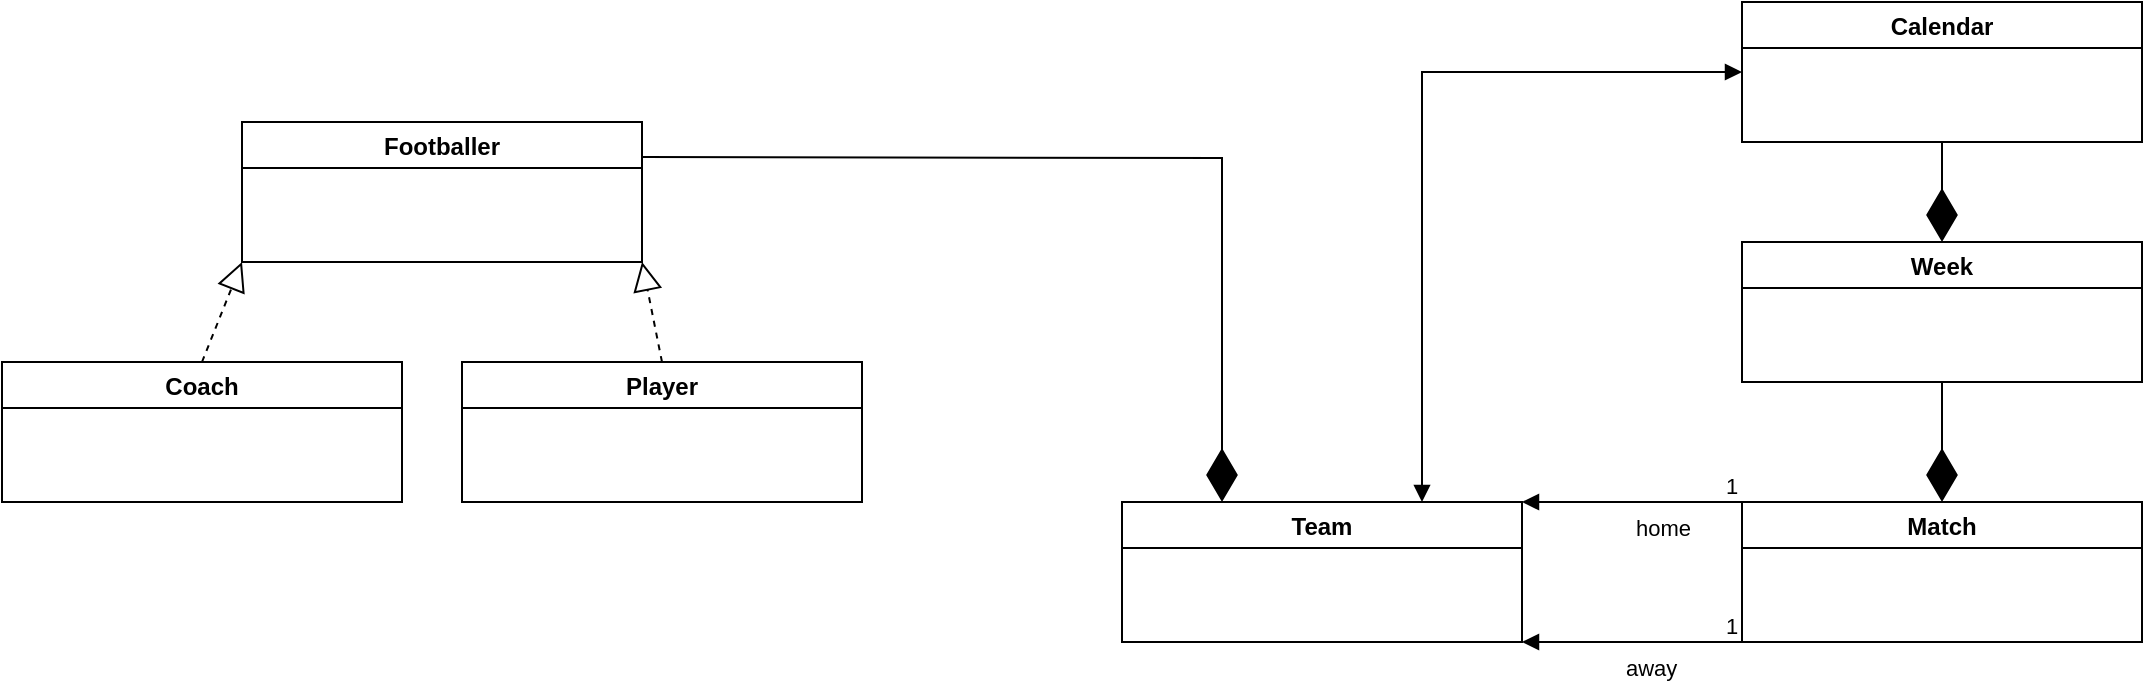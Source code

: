 <mxfile version="15.7.3" type="github">
  <diagram id="R2lEEEUBdFMjLlhIrx00" name="Main Model">
    <mxGraphModel dx="1888" dy="547" grid="1" gridSize="10" guides="1" tooltips="1" connect="1" arrows="1" fold="1" page="1" pageScale="1" pageWidth="850" pageHeight="1100" math="0" shadow="0" extFonts="Permanent Marker^https://fonts.googleapis.com/css?family=Permanent+Marker">
      <root>
        <mxCell id="0" />
        <mxCell id="1" parent="0" />
        <mxCell id="yIJliMgclkVbOiJhYALE-7" value="Footballer" style="swimlane;" vertex="1" parent="1">
          <mxGeometry x="-150" y="170" width="200" height="70" as="geometry" />
        </mxCell>
        <mxCell id="yIJliMgclkVbOiJhYALE-8" value="Player" style="swimlane;" vertex="1" parent="1">
          <mxGeometry x="-40" y="290" width="200" height="70" as="geometry" />
        </mxCell>
        <mxCell id="yIJliMgclkVbOiJhYALE-9" value="Coach" style="swimlane;" vertex="1" parent="1">
          <mxGeometry x="-270" y="290" width="200" height="70" as="geometry" />
        </mxCell>
        <mxCell id="yIJliMgclkVbOiJhYALE-10" value="" style="endArrow=block;dashed=1;endFill=0;endSize=12;html=1;rounded=0;entryX=0;entryY=1;entryDx=0;entryDy=0;exitX=0.5;exitY=0;exitDx=0;exitDy=0;" edge="1" parent="1" source="yIJliMgclkVbOiJhYALE-9" target="yIJliMgclkVbOiJhYALE-7">
          <mxGeometry width="160" relative="1" as="geometry">
            <mxPoint x="90" y="360" as="sourcePoint" />
            <mxPoint x="250" y="360" as="targetPoint" />
          </mxGeometry>
        </mxCell>
        <mxCell id="yIJliMgclkVbOiJhYALE-11" value="" style="endArrow=block;dashed=1;endFill=0;endSize=12;html=1;rounded=0;entryX=1;entryY=1;entryDx=0;entryDy=0;exitX=0.5;exitY=0;exitDx=0;exitDy=0;" edge="1" parent="1" source="yIJliMgclkVbOiJhYALE-8" target="yIJliMgclkVbOiJhYALE-7">
          <mxGeometry width="160" relative="1" as="geometry">
            <mxPoint x="90" y="360" as="sourcePoint" />
            <mxPoint x="250" y="360" as="targetPoint" />
          </mxGeometry>
        </mxCell>
        <mxCell id="yIJliMgclkVbOiJhYALE-12" value="Calendar" style="swimlane;" vertex="1" parent="1">
          <mxGeometry x="600" y="110" width="200" height="70" as="geometry" />
        </mxCell>
        <mxCell id="yIJliMgclkVbOiJhYALE-14" value="" style="endArrow=diamondThin;endFill=1;endSize=24;html=1;rounded=0;exitX=0.5;exitY=1;exitDx=0;exitDy=0;entryX=0.5;entryY=0;entryDx=0;entryDy=0;" edge="1" parent="1" source="yIJliMgclkVbOiJhYALE-12" target="yIJliMgclkVbOiJhYALE-15">
          <mxGeometry width="160" relative="1" as="geometry">
            <mxPoint x="600" y="280" as="sourcePoint" />
            <mxPoint x="760" y="280" as="targetPoint" />
          </mxGeometry>
        </mxCell>
        <mxCell id="yIJliMgclkVbOiJhYALE-15" value="Week" style="swimlane;" vertex="1" parent="1">
          <mxGeometry x="600" y="230" width="200" height="70" as="geometry" />
        </mxCell>
        <mxCell id="yIJliMgclkVbOiJhYALE-16" value="Match" style="swimlane;" vertex="1" parent="1">
          <mxGeometry x="600" y="360" width="200" height="70" as="geometry" />
        </mxCell>
        <mxCell id="yIJliMgclkVbOiJhYALE-17" value="" style="endArrow=diamondThin;endFill=1;endSize=24;html=1;rounded=0;entryX=0.5;entryY=0;entryDx=0;entryDy=0;exitX=0.5;exitY=1;exitDx=0;exitDy=0;" edge="1" parent="1" source="yIJliMgclkVbOiJhYALE-15" target="yIJliMgclkVbOiJhYALE-16">
          <mxGeometry width="160" relative="1" as="geometry">
            <mxPoint x="430" y="300" as="sourcePoint" />
            <mxPoint x="590" y="300" as="targetPoint" />
          </mxGeometry>
        </mxCell>
        <mxCell id="yIJliMgclkVbOiJhYALE-18" value="Team" style="swimlane;" vertex="1" parent="1">
          <mxGeometry x="290" y="360" width="200" height="70" as="geometry" />
        </mxCell>
        <mxCell id="yIJliMgclkVbOiJhYALE-19" value="home" style="endArrow=block;endFill=1;html=1;edgeStyle=orthogonalEdgeStyle;align=left;verticalAlign=top;rounded=0;entryX=1;entryY=0;entryDx=0;entryDy=0;exitX=0;exitY=0;exitDx=0;exitDy=0;" edge="1" parent="1" source="yIJliMgclkVbOiJhYALE-16" target="yIJliMgclkVbOiJhYALE-18">
          <mxGeometry relative="1" as="geometry">
            <mxPoint x="680" y="490" as="sourcePoint" />
            <mxPoint x="840" y="490" as="targetPoint" />
            <Array as="points">
              <mxPoint x="545" y="360" />
              <mxPoint x="545" y="360" />
            </Array>
            <mxPoint as="offset" />
          </mxGeometry>
        </mxCell>
        <mxCell id="yIJliMgclkVbOiJhYALE-20" value="1" style="edgeLabel;resizable=0;html=1;align=left;verticalAlign=bottom;" connectable="0" vertex="1" parent="yIJliMgclkVbOiJhYALE-19">
          <mxGeometry x="-1" relative="1" as="geometry">
            <mxPoint x="-10" as="offset" />
          </mxGeometry>
        </mxCell>
        <mxCell id="yIJliMgclkVbOiJhYALE-21" value="away" style="endArrow=block;endFill=1;html=1;edgeStyle=orthogonalEdgeStyle;align=left;verticalAlign=top;rounded=0;exitX=0;exitY=1;exitDx=0;exitDy=0;entryX=1;entryY=1;entryDx=0;entryDy=0;" edge="1" parent="1" source="yIJliMgclkVbOiJhYALE-16" target="yIJliMgclkVbOiJhYALE-18">
          <mxGeometry x="0.091" relative="1" as="geometry">
            <mxPoint x="810" y="387.5" as="sourcePoint" />
            <mxPoint x="890" y="387.5" as="targetPoint" />
            <Array as="points">
              <mxPoint x="550" y="430" />
              <mxPoint x="550" y="430" />
            </Array>
            <mxPoint as="offset" />
          </mxGeometry>
        </mxCell>
        <mxCell id="yIJliMgclkVbOiJhYALE-22" value="1" style="edgeLabel;resizable=0;html=1;align=left;verticalAlign=bottom;" connectable="0" vertex="1" parent="yIJliMgclkVbOiJhYALE-21">
          <mxGeometry x="-1" relative="1" as="geometry">
            <mxPoint x="-10" as="offset" />
          </mxGeometry>
        </mxCell>
        <mxCell id="yIJliMgclkVbOiJhYALE-25" value="" style="endArrow=diamondThin;endFill=1;endSize=24;html=1;rounded=0;exitX=1;exitY=0.25;exitDx=0;exitDy=0;entryX=0.25;entryY=0;entryDx=0;entryDy=0;" edge="1" parent="1" source="yIJliMgclkVbOiJhYALE-7" target="yIJliMgclkVbOiJhYALE-18">
          <mxGeometry width="160" relative="1" as="geometry">
            <mxPoint x="350" y="180" as="sourcePoint" />
            <mxPoint x="510" y="180" as="targetPoint" />
            <Array as="points">
              <mxPoint x="340" y="188" />
            </Array>
          </mxGeometry>
        </mxCell>
        <mxCell id="yIJliMgclkVbOiJhYALE-28" value="" style="endArrow=block;startArrow=block;endFill=1;startFill=1;html=1;rounded=0;entryX=0;entryY=0.5;entryDx=0;entryDy=0;exitX=0.75;exitY=0;exitDx=0;exitDy=0;" edge="1" parent="1" source="yIJliMgclkVbOiJhYALE-18" target="yIJliMgclkVbOiJhYALE-12">
          <mxGeometry width="160" relative="1" as="geometry">
            <mxPoint x="330" y="270" as="sourcePoint" />
            <mxPoint x="490" y="270" as="targetPoint" />
            <Array as="points">
              <mxPoint x="440" y="145" />
            </Array>
          </mxGeometry>
        </mxCell>
      </root>
    </mxGraphModel>
  </diagram>
</mxfile>
